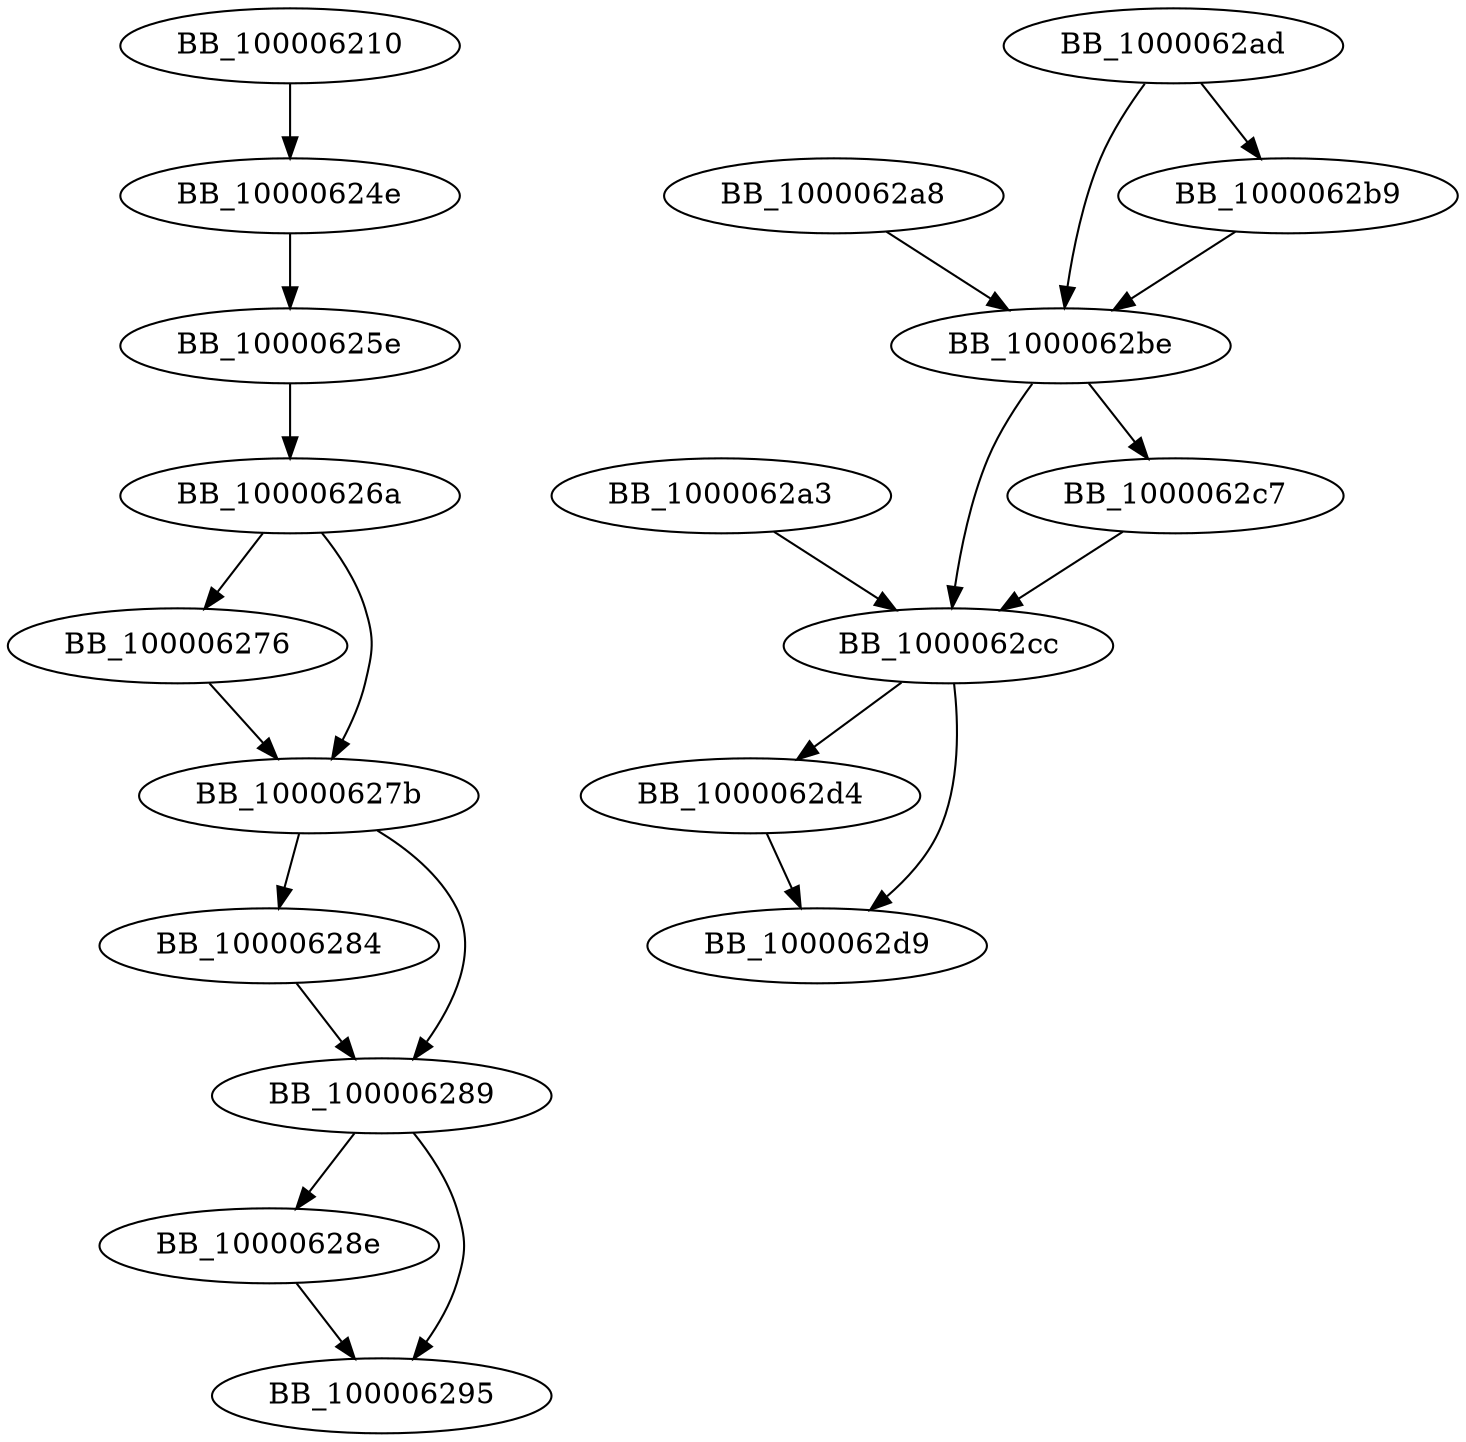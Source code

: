 DiGraph __ZN6Packet21getFirstRandom_HeaderEv{
BB_100006210->BB_10000624e
BB_10000624e->BB_10000625e
BB_10000625e->BB_10000626a
BB_10000626a->BB_100006276
BB_10000626a->BB_10000627b
BB_100006276->BB_10000627b
BB_10000627b->BB_100006284
BB_10000627b->BB_100006289
BB_100006284->BB_100006289
BB_100006289->BB_10000628e
BB_100006289->BB_100006295
BB_10000628e->BB_100006295
BB_1000062a3->BB_1000062cc
BB_1000062a8->BB_1000062be
BB_1000062ad->BB_1000062b9
BB_1000062ad->BB_1000062be
BB_1000062b9->BB_1000062be
BB_1000062be->BB_1000062c7
BB_1000062be->BB_1000062cc
BB_1000062c7->BB_1000062cc
BB_1000062cc->BB_1000062d4
BB_1000062cc->BB_1000062d9
BB_1000062d4->BB_1000062d9
}

